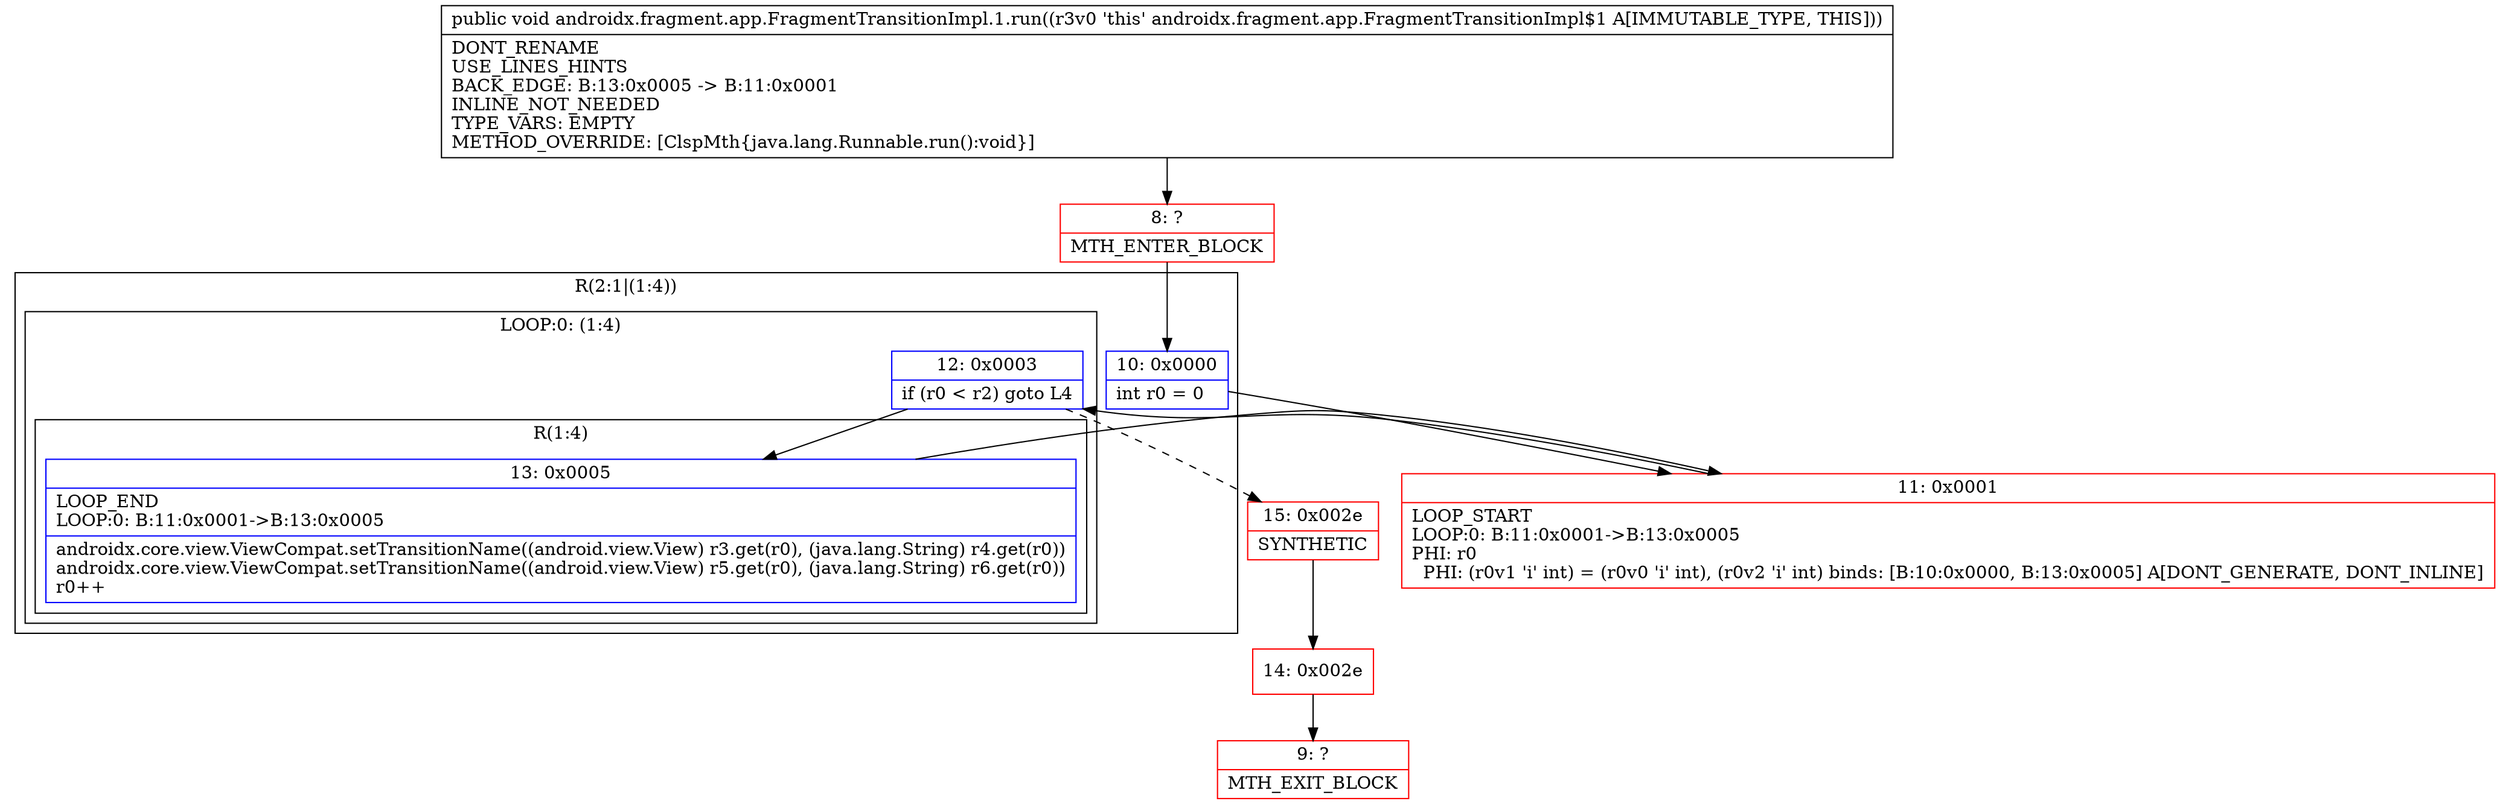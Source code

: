 digraph "CFG forandroidx.fragment.app.FragmentTransitionImpl.1.run()V" {
subgraph cluster_Region_33231771 {
label = "R(2:1|(1:4))";
node [shape=record,color=blue];
Node_10 [shape=record,label="{10\:\ 0x0000|int r0 = 0\l}"];
subgraph cluster_LoopRegion_1090646552 {
label = "LOOP:0: (1:4)";
node [shape=record,color=blue];
Node_12 [shape=record,label="{12\:\ 0x0003|if (r0 \< r2) goto L4\l}"];
subgraph cluster_Region_678962885 {
label = "R(1:4)";
node [shape=record,color=blue];
Node_13 [shape=record,label="{13\:\ 0x0005|LOOP_END\lLOOP:0: B:11:0x0001\-\>B:13:0x0005\l|androidx.core.view.ViewCompat.setTransitionName((android.view.View) r3.get(r0), (java.lang.String) r4.get(r0))\landroidx.core.view.ViewCompat.setTransitionName((android.view.View) r5.get(r0), (java.lang.String) r6.get(r0))\lr0++\l}"];
}
}
}
Node_8 [shape=record,color=red,label="{8\:\ ?|MTH_ENTER_BLOCK\l}"];
Node_11 [shape=record,color=red,label="{11\:\ 0x0001|LOOP_START\lLOOP:0: B:11:0x0001\-\>B:13:0x0005\lPHI: r0 \l  PHI: (r0v1 'i' int) = (r0v0 'i' int), (r0v2 'i' int) binds: [B:10:0x0000, B:13:0x0005] A[DONT_GENERATE, DONT_INLINE]\l}"];
Node_15 [shape=record,color=red,label="{15\:\ 0x002e|SYNTHETIC\l}"];
Node_14 [shape=record,color=red,label="{14\:\ 0x002e}"];
Node_9 [shape=record,color=red,label="{9\:\ ?|MTH_EXIT_BLOCK\l}"];
MethodNode[shape=record,label="{public void androidx.fragment.app.FragmentTransitionImpl.1.run((r3v0 'this' androidx.fragment.app.FragmentTransitionImpl$1 A[IMMUTABLE_TYPE, THIS]))  | DONT_RENAME\lUSE_LINES_HINTS\lBACK_EDGE: B:13:0x0005 \-\> B:11:0x0001\lINLINE_NOT_NEEDED\lTYPE_VARS: EMPTY\lMETHOD_OVERRIDE: [ClspMth\{java.lang.Runnable.run():void\}]\l}"];
MethodNode -> Node_8;Node_10 -> Node_11;
Node_12 -> Node_13;
Node_12 -> Node_15[style=dashed];
Node_13 -> Node_11;
Node_8 -> Node_10;
Node_11 -> Node_12;
Node_15 -> Node_14;
Node_14 -> Node_9;
}

